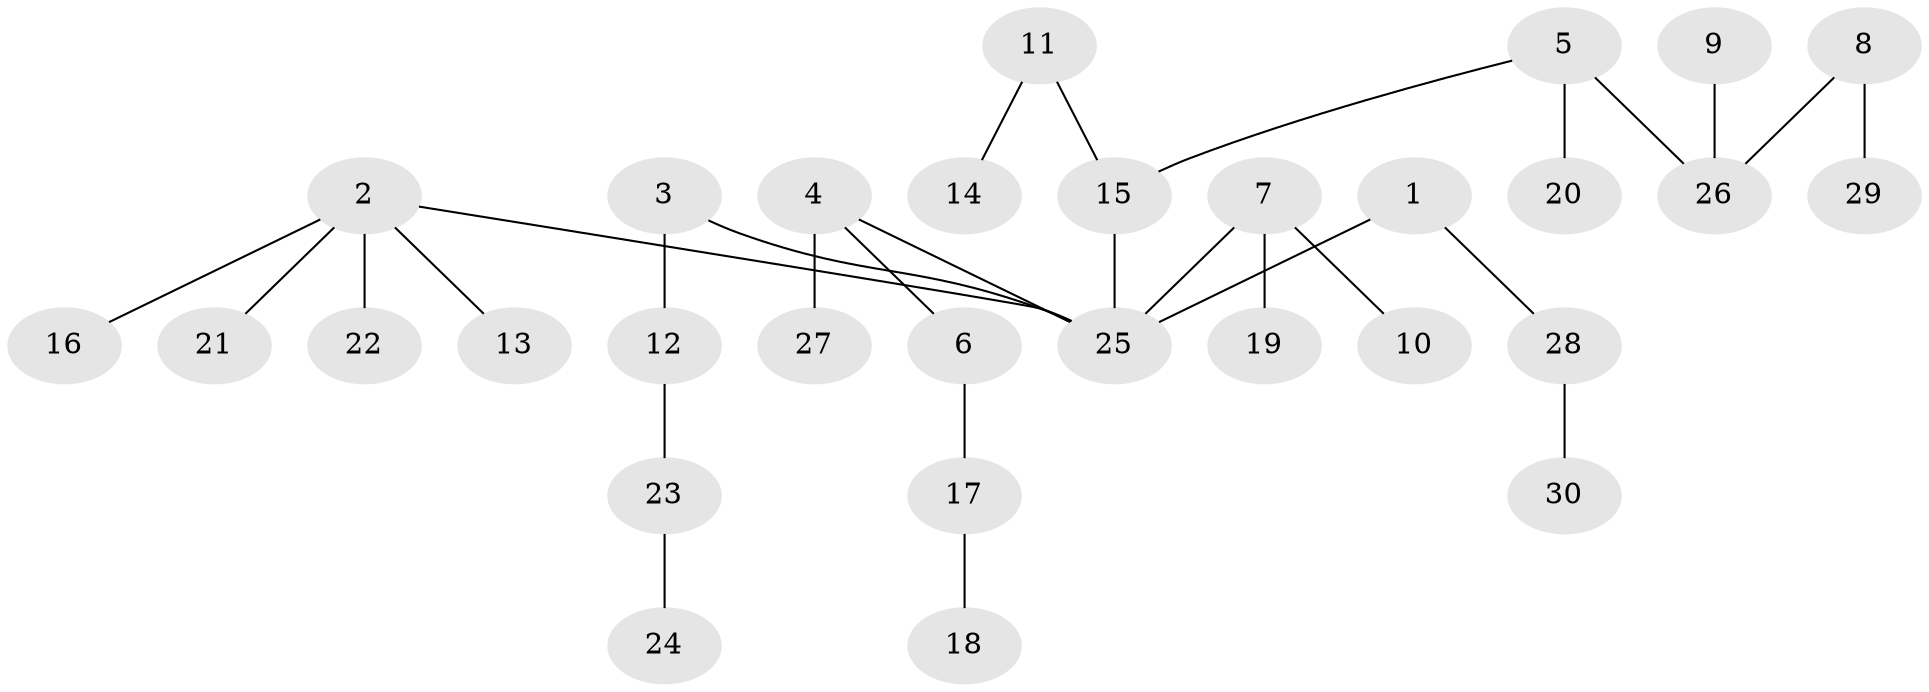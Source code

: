 // original degree distribution, {8: 0.016666666666666666, 5: 0.03333333333333333, 4: 0.03333333333333333, 2: 0.38333333333333336, 3: 0.11666666666666667, 1: 0.4166666666666667}
// Generated by graph-tools (version 1.1) at 2025/02/03/09/25 03:02:30]
// undirected, 30 vertices, 29 edges
graph export_dot {
graph [start="1"]
  node [color=gray90,style=filled];
  1;
  2;
  3;
  4;
  5;
  6;
  7;
  8;
  9;
  10;
  11;
  12;
  13;
  14;
  15;
  16;
  17;
  18;
  19;
  20;
  21;
  22;
  23;
  24;
  25;
  26;
  27;
  28;
  29;
  30;
  1 -- 25 [weight=1.0];
  1 -- 28 [weight=1.0];
  2 -- 13 [weight=1.0];
  2 -- 16 [weight=1.0];
  2 -- 21 [weight=1.0];
  2 -- 22 [weight=1.0];
  2 -- 25 [weight=1.0];
  3 -- 12 [weight=1.0];
  3 -- 25 [weight=1.0];
  4 -- 6 [weight=1.0];
  4 -- 25 [weight=1.0];
  4 -- 27 [weight=1.0];
  5 -- 15 [weight=1.0];
  5 -- 20 [weight=1.0];
  5 -- 26 [weight=1.0];
  6 -- 17 [weight=1.0];
  7 -- 10 [weight=1.0];
  7 -- 19 [weight=1.0];
  7 -- 25 [weight=1.0];
  8 -- 26 [weight=1.0];
  8 -- 29 [weight=1.0];
  9 -- 26 [weight=1.0];
  11 -- 14 [weight=1.0];
  11 -- 15 [weight=1.0];
  12 -- 23 [weight=1.0];
  15 -- 25 [weight=1.0];
  17 -- 18 [weight=1.0];
  23 -- 24 [weight=1.0];
  28 -- 30 [weight=1.0];
}
